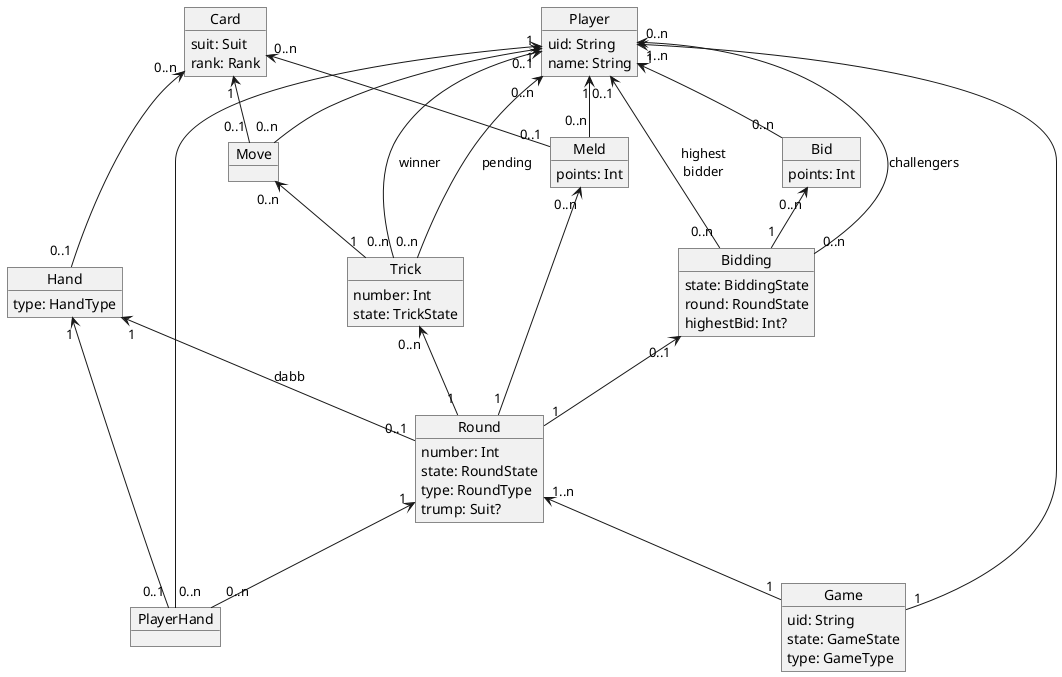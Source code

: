 @startuml

allow_mixing

object "Bid" as bid {
    points: Int
}

object "Bidding" as bidding {
    state: BiddingState
    round: RoundState
    highestBid: Int?
}

object "Card" as card {
    suit: Suit
    rank: Rank
}

object "Game" as game {
    uid: String
    state: GameState
    type: GameType
}

object "Hand" as hand {
    type: HandType
}

object "Meld" as meld {
    points: Int
}

object "Move" as move {
}

object "Player" as player {
    uid: String
    name: String
}

object "PlayerHand" as player_hand {
}

object "Round" as round {
    number: Int
    state: RoundState
    type: RoundType
    trump: Suit?
}

object "Trick" as trick {
    number: Int
    state: TrickState
}


bid "0..n" <-- "1" bidding

bidding "0..1" <-- "1" round

card "0..n" <-- "0..1" hand
card "0..n" <-- "0..1" meld
card "1" <-- "0..1" move

hand "1" <-- "0..1" round: "dabb"
hand "1" <-- "0..1" player_hand

meld "0..n" <-- "1" round

move "0..n" <-- "1" trick

player "1" <-- "0..n" bid
player "0..n" <-- "0..n" bidding: "challengers"
player "0..1" <-- "0..n" bidding: "highest\nbidder"
player "1..n" <-- "1" game
player "1" <-- "0..n" meld
player "1" <-- "0..n" move
player "0..n" <-- "0..n" trick: "pending"
player "0..1" <-- "0..n" trick: "winner"

player "1" <-- "0..n" player_hand

round "1..n" <-- "1" game
round "1" <-- "0..n" player_hand

trick "0..n" <-- "1" round

@enduml